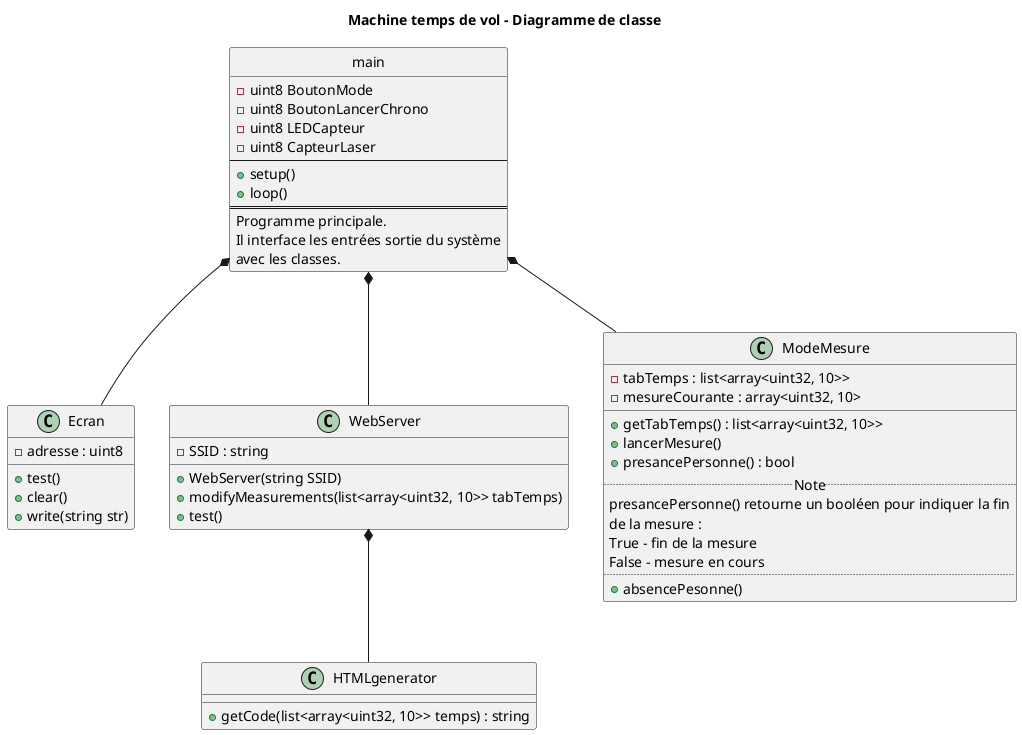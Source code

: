 @startuml

title Machine temps de vol - Diagramme de classe

class Ecran { 
    -adresse : uint8
    +test()
    +clear()
    +write(string str)
} 

class HTMLgenerator { 
    +getCode(list<array<uint32, 10>> temps) : string 
}

class WebServer {
    -SSID : string
    +WebServer(string SSID)
    +modifyMeasurements(list<array<uint32, 10>> tabTemps)
    +test()
} 

class ModeMesure{ 
    -tabTemps : list<array<uint32, 10>>
    -mesureCourante : array<uint32, 10>
    __
    +getTabTemps() : list<array<uint32, 10>>
    +lancerMesure()
    +presancePersonne() : bool
    .. Note ..
    presancePersonne() retourne un booléen pour indiquer la fin
    de la mesure :
    True - fin de la mesure
    False - mesure en cours
    ..
    +absencePesonne()
}

class main {
    -uint8 BoutonMode
    -uint8 BoutonLancerChrono
    -uint8 LEDCapteur
    -uint8 CapteurLaser
    --
    +setup()
    +loop()
    ==
    Programme principale.
    Il interface les entrées sortie du système
    avec les classes.
}

WebServer*--HTMLgenerator

main*--Ecran
main*--WebServer
main*--ModeMesure

hide main circle

@enduml